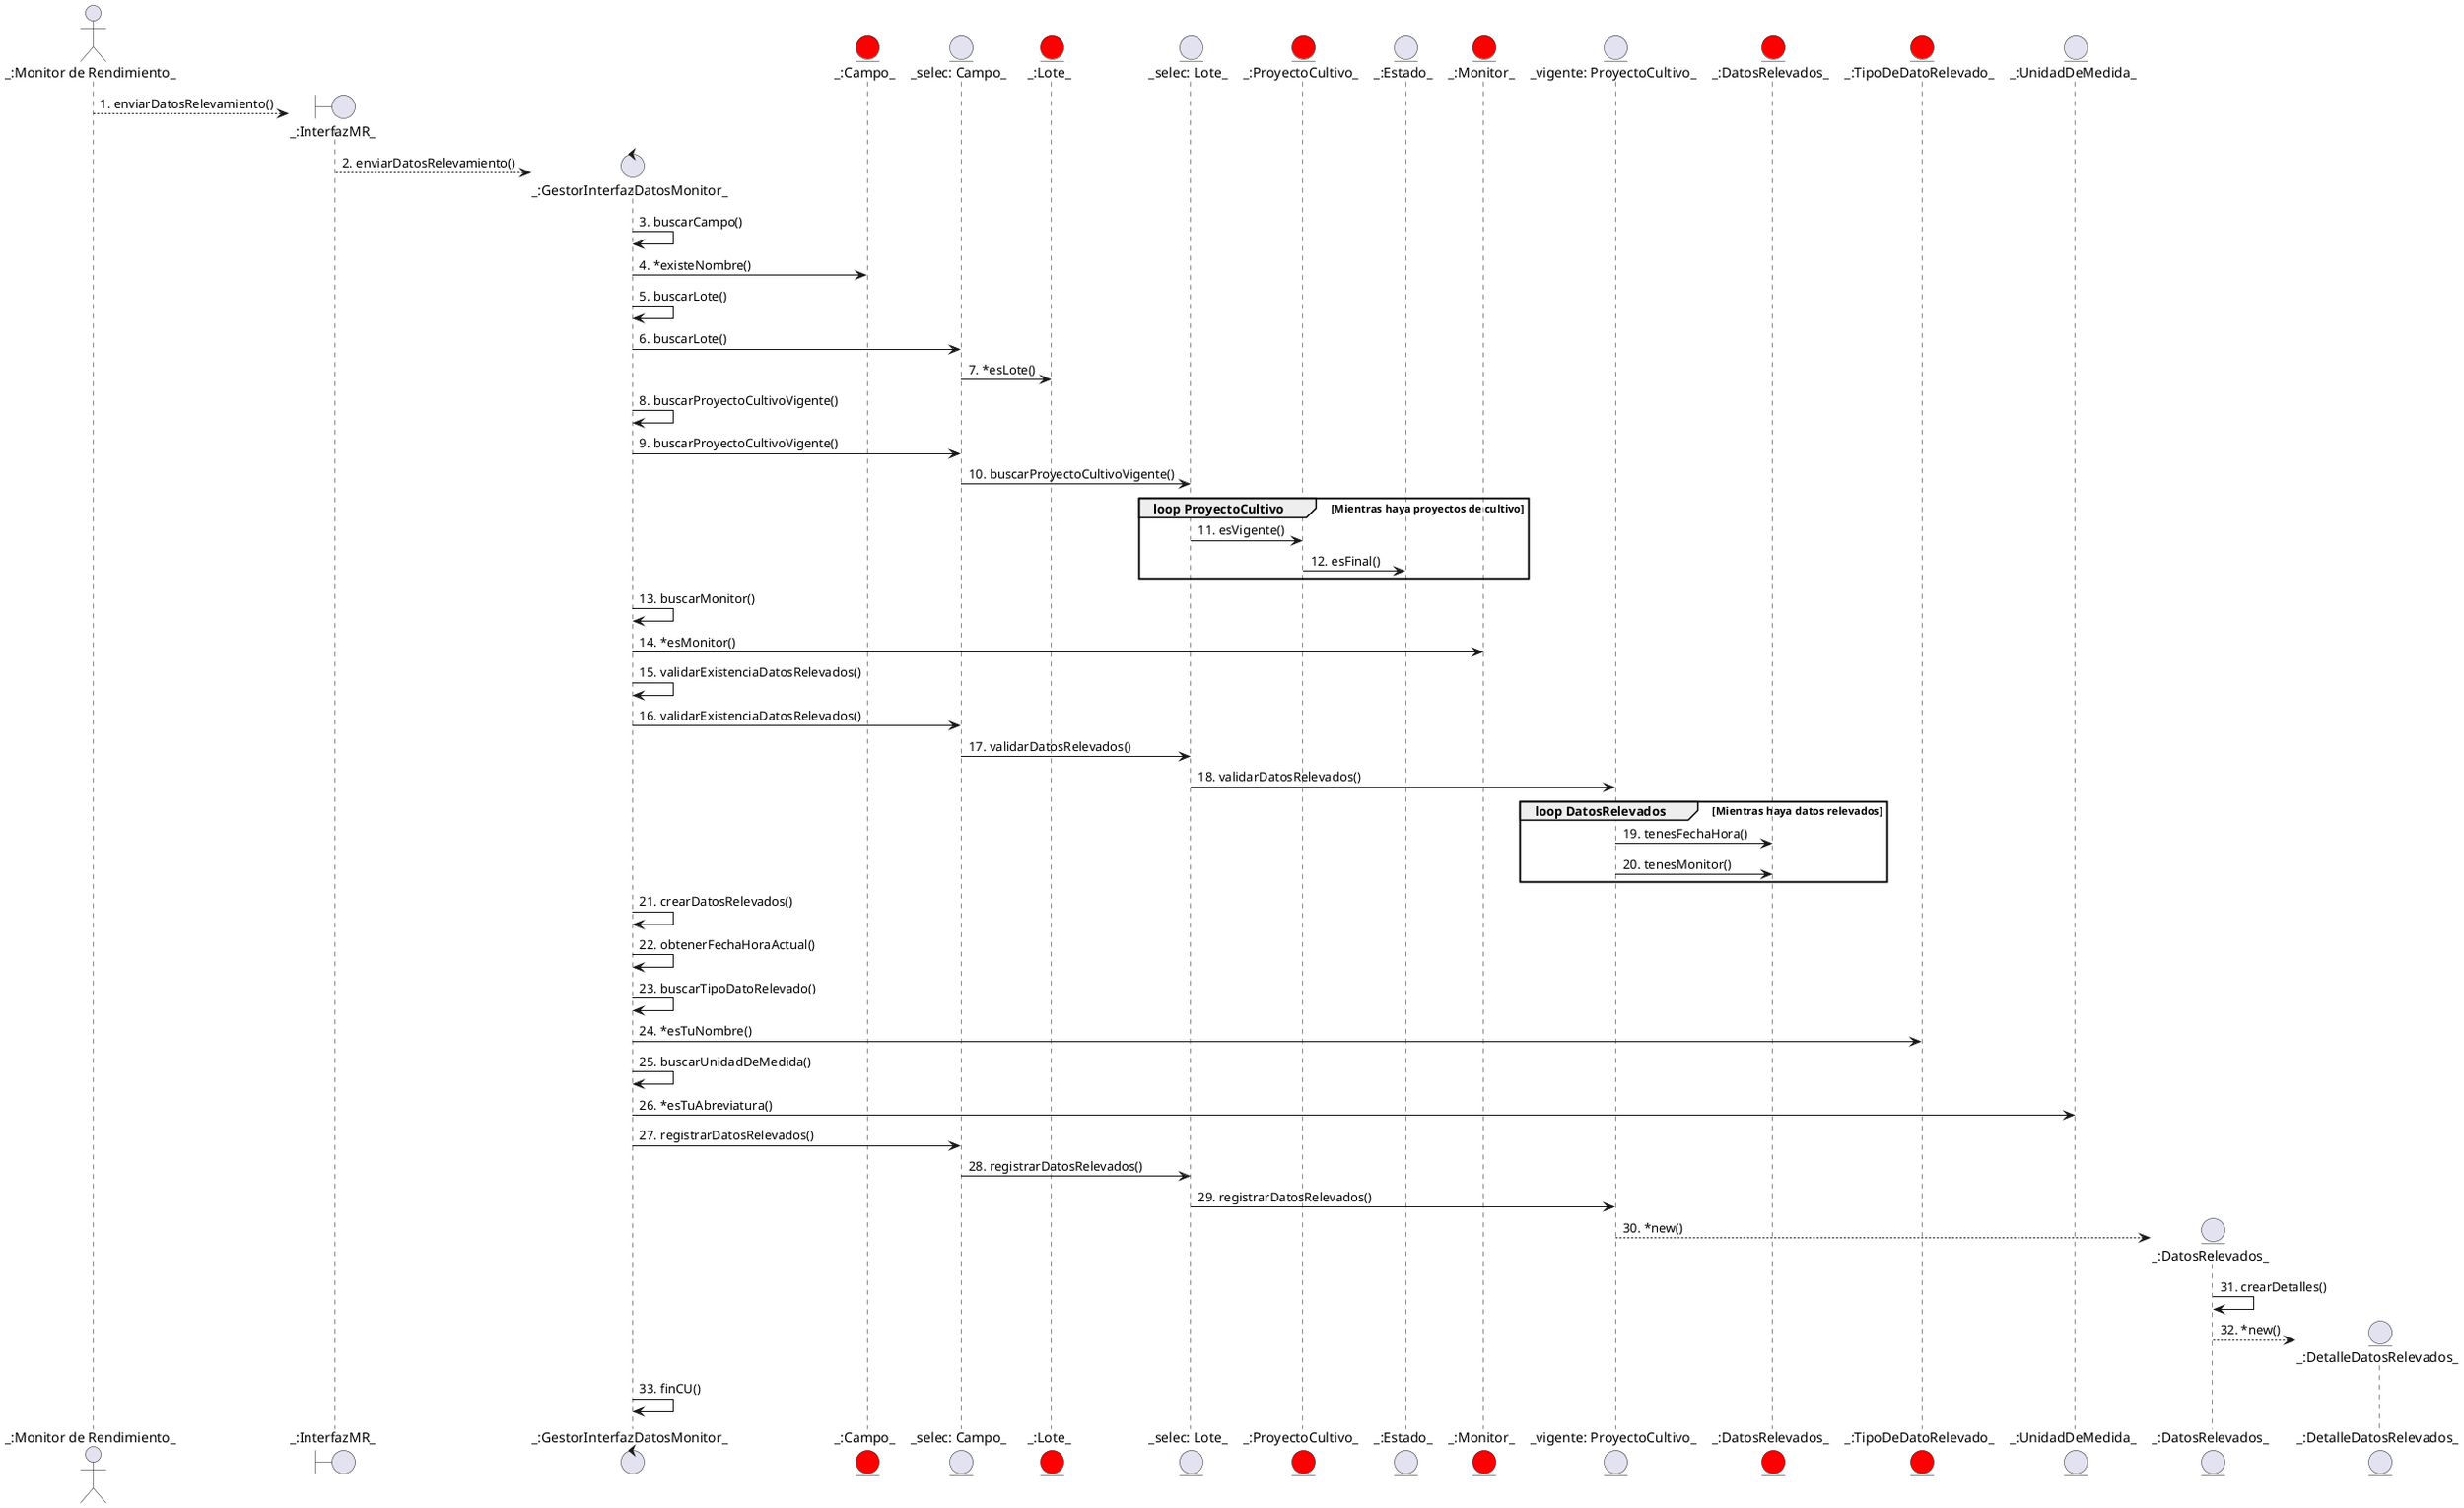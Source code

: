 @startuml correccionVistaDinámica

actor "_:Monitor de Rendimiento_" as MR
 
create boundary "_:InterfazMR_" as I
MR --> I : 1. enviarDatosRelevamiento()
' Los paréntesis en la vista dinámica no representan métodos, representan MENSAJES.
create control "_:GestorInterfazDatosMonitor_" as GIDM 
I --> GIDM : 2. enviarDatosRelevamiento()
GIDM -> GIDM : 3. buscarCampo()
' Este self existe ya que sino, el mensaje enviarDatosRelevamiento() ejecutaría el mensaje.
entity "_:Campo_" as C #red
GIDM -> C : 4. *existeNombre()
GIDM -> GIDM : 5. buscarLote()
entity "_selec: Campo_" as SC
GIDM -> SC : 6. buscarLote()
entity "_:Lote_" as L #red
SC -> L : 7. *esLote()
GIDM -> GIDM : 8. buscarProyectoCultivoVigente()
GIDM -> SC : 9. buscarProyectoCultivoVigente()
entity "_selec: Lote_" as SL
SC -> SL : 10. buscarProyectoCultivoVigente()
entity "_:ProyectoCultivo_" as PC #red
group loop ProyectoCultivo [Mientras haya proyectos de cultivo] 
    SL -> PC : 11. esVigente()
    entity "_:Estado_" as E
    PC -> E : 12. esFinal()
end
GIDM -> GIDM : 13. buscarMonitor()
entity "_:Monitor_" as M #red
GIDM -> M : 14. *esMonitor()
GIDM -> GIDM : 15. validarExistenciaDatosRelevados()
GIDM -> SC : 16. validarExistenciaDatosRelevados()
SC -> SL : 17. validarDatosRelevados()
entity "_vigente: ProyectoCultivo_" as VPC
SL -> VPC : 18. validarDatosRelevados()
entity "_:DatosRelevados_" as DR #red

group loop DatosRelevados [Mientras haya datos relevados]
    VPC -> DR : 19. tenesFechaHora()
    VPC -> DR : 20. tenesMonitor() 
end

GIDM -> GIDM : 21. crearDatosRelevados()
GIDM -> GIDM : 22. obtenerFechaHoraActual()
GIDM -> GIDM : 23. buscarTipoDatoRelevado()
entity "_:TipoDeDatoRelevado_" as TDR #red
GIDM -> TDR : 24. *esTuNombre()
GIDM -> GIDM : 25. buscarUnidadDeMedida()
entity "_:UnidadDeMedida_" as UM
GIDM -> UM : 26. *esTuAbreviatura()
GIDM -> SC : 27. registrarDatosRelevados()
SC -> SL : 28. registrarDatosRelevados()
SL -> VPC : 29. registrarDatosRelevados()
create entity "_:DatosRelevados_" as CDR
VPC --> CDR : 30. *new()
CDR -> CDR : 31. crearDetalles()
create entity "_:DetalleDatosRelevados_" as DDR
CDR --> DDR : 32. *new()
GIDM -> GIDM : 33. finCU()

@enduml